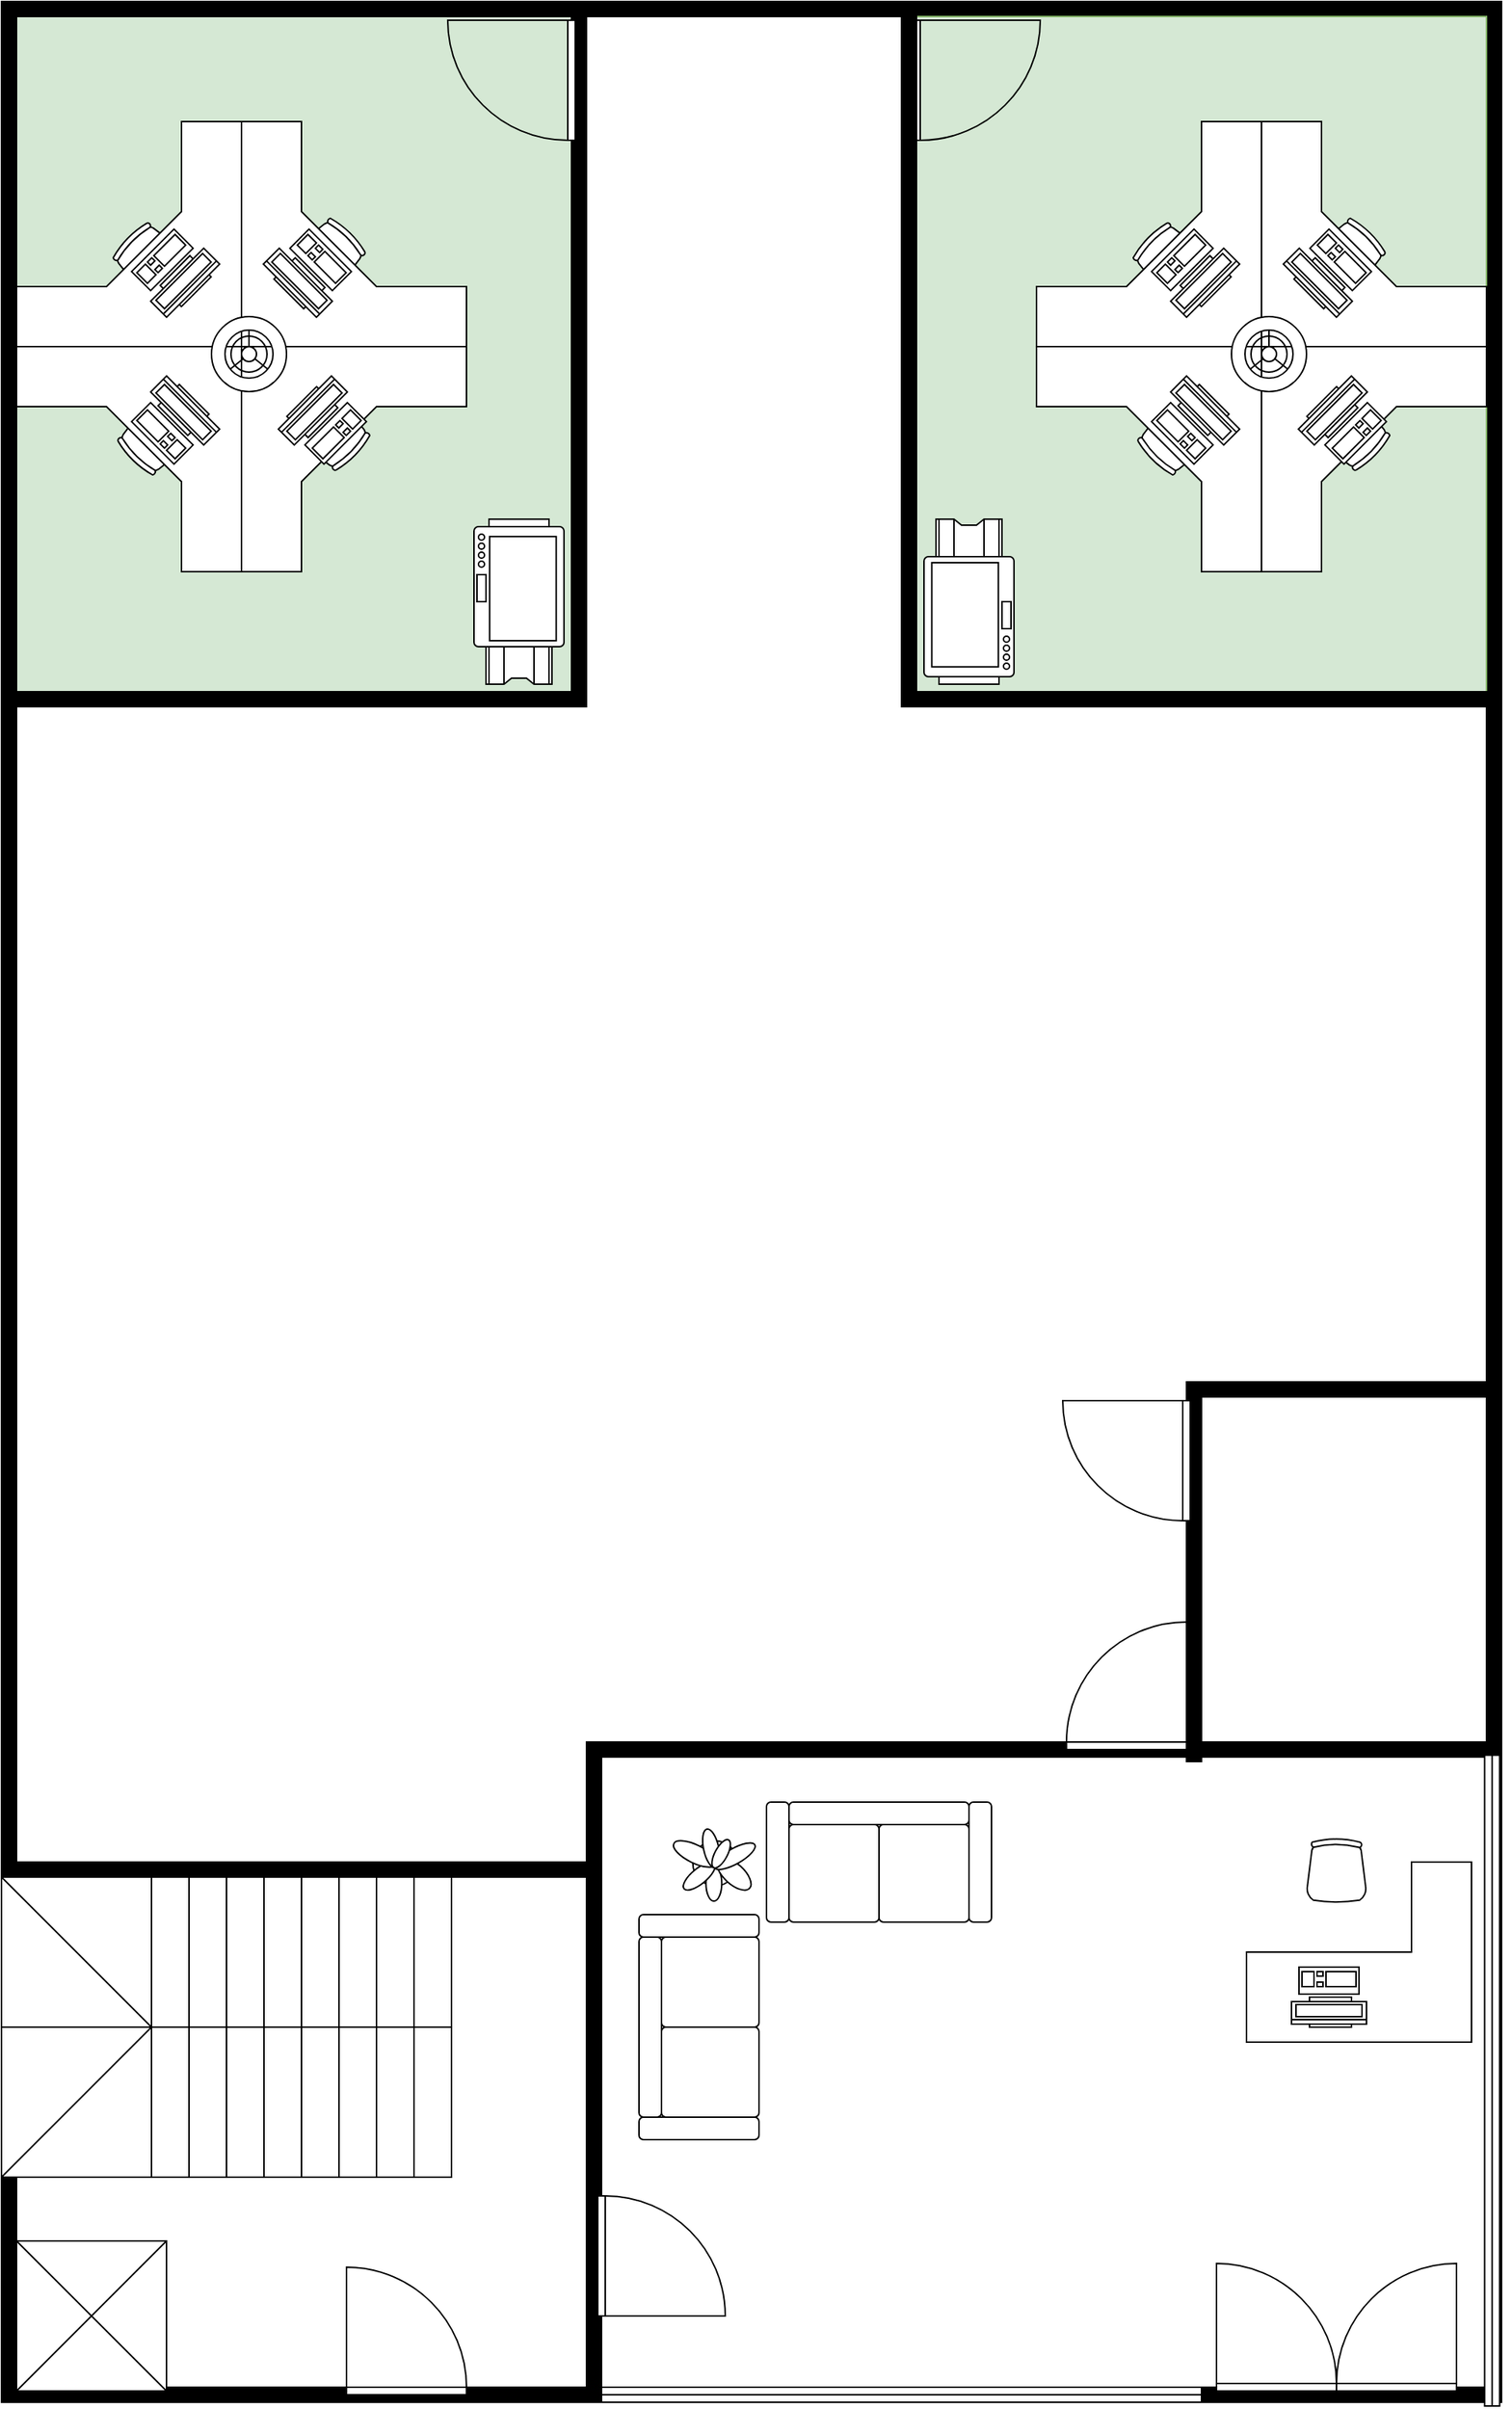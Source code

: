 <mxfile version="22.1.18" type="github">
  <diagram name="Page-1" id="4bd5d27a-524c-7e24-5d5f-89a86ee4fca1">
    <mxGraphModel dx="1273" dy="1714" grid="1" gridSize="10" guides="1" tooltips="1" connect="1" arrows="1" fold="1" page="1" pageScale="1" pageWidth="1100" pageHeight="850" background="none" math="0" shadow="0">
      <root>
        <mxCell id="0" />
        <mxCell id="1" parent="0" />
        <mxCell id="b0zFCqW9HWxMV5RH-Vs3-46" value="" style="rounded=0;whiteSpace=wrap;html=1;fillColor=#d5e8d4;strokeColor=#82b366;" vertex="1" parent="1">
          <mxGeometry x="240" y="-830" width="380" height="450" as="geometry" />
        </mxCell>
        <mxCell id="b0zFCqW9HWxMV5RH-Vs3-1" value="" style="verticalLabelPosition=bottom;html=1;verticalAlign=top;align=center;shape=mxgraph.floorplan.wallCorner;fillColor=strokeColor;" vertex="1" parent="1">
          <mxGeometry x="240" y="-840" width="1000" height="1600" as="geometry" />
        </mxCell>
        <mxCell id="b0zFCqW9HWxMV5RH-Vs3-4" value="" style="verticalLabelPosition=bottom;html=1;verticalAlign=top;align=center;shape=mxgraph.floorplan.wallCorner;fillColor=strokeColor;direction=west" vertex="1" parent="1">
          <mxGeometry x="250" y="-830" width="990" height="1590" as="geometry" />
        </mxCell>
        <mxCell id="b0zFCqW9HWxMV5RH-Vs3-6" value="" style="verticalLabelPosition=bottom;html=1;verticalAlign=top;align=center;shape=mxgraph.floorplan.doorDouble;aspect=fixed;rotation=-180;" vertex="1" parent="1">
          <mxGeometry x="1050" y="667.5" width="160" height="85" as="geometry" />
        </mxCell>
        <mxCell id="b0zFCqW9HWxMV5RH-Vs3-7" value="" style="verticalLabelPosition=bottom;html=1;verticalAlign=top;align=center;shape=mxgraph.floorplan.stairsRest;rotation=-180;" vertex="1" parent="1">
          <mxGeometry x="240" y="410" width="300" height="200" as="geometry" />
        </mxCell>
        <mxCell id="b0zFCqW9HWxMV5RH-Vs3-8" value="" style="verticalLabelPosition=bottom;html=1;verticalAlign=top;align=center;shape=mxgraph.floorplan.wall;fillColor=strokeColor;direction=south;" vertex="1" parent="1">
          <mxGeometry x="630" y="525" width="10" height="235" as="geometry" />
        </mxCell>
        <mxCell id="b0zFCqW9HWxMV5RH-Vs3-9" value="" style="verticalLabelPosition=bottom;html=1;verticalAlign=top;align=center;shape=mxgraph.floorplan.wall;fillColor=strokeColor;" vertex="1" parent="1">
          <mxGeometry x="240" y="400" width="390" height="10" as="geometry" />
        </mxCell>
        <mxCell id="b0zFCqW9HWxMV5RH-Vs3-10" value="" style="verticalLabelPosition=bottom;html=1;verticalAlign=top;align=center;shape=mxgraph.floorplan.doorLeft;aspect=fixed;rotation=-90;" vertex="1" parent="1">
          <mxGeometry x="640" y="620" width="80" height="85" as="geometry" />
        </mxCell>
        <mxCell id="b0zFCqW9HWxMV5RH-Vs3-11" value="" style="verticalLabelPosition=bottom;html=1;verticalAlign=top;align=center;shape=mxgraph.floorplan.wallCorner;fillColor=strokeColor;" vertex="1" parent="1">
          <mxGeometry x="630" y="320" width="600" height="220" as="geometry" />
        </mxCell>
        <mxCell id="b0zFCqW9HWxMV5RH-Vs3-12" value="" style="verticalLabelPosition=bottom;html=1;verticalAlign=top;align=center;shape=mxgraph.floorplan.desk_corner_2;rotation=-180;" vertex="1" parent="1">
          <mxGeometry x="1070" y="400" width="150" height="120" as="geometry" />
        </mxCell>
        <mxCell id="b0zFCqW9HWxMV5RH-Vs3-13" value="" style="verticalLabelPosition=bottom;html=1;verticalAlign=top;align=center;shape=mxgraph.floorplan.couch;rotation=0;" vertex="1" parent="1">
          <mxGeometry x="750" y="360" width="150" height="80" as="geometry" />
        </mxCell>
        <mxCell id="b0zFCqW9HWxMV5RH-Vs3-14" value="" style="verticalLabelPosition=bottom;html=1;verticalAlign=top;align=center;shape=mxgraph.floorplan.elevator;" vertex="1" parent="1">
          <mxGeometry x="250" y="652.5" width="100" height="100" as="geometry" />
        </mxCell>
        <mxCell id="b0zFCqW9HWxMV5RH-Vs3-15" value="" style="verticalLabelPosition=bottom;html=1;verticalAlign=top;align=center;shape=mxgraph.floorplan.doorRight;aspect=fixed;rotation=-180;" vertex="1" parent="1">
          <mxGeometry x="470" y="670" width="80" height="85" as="geometry" />
        </mxCell>
        <mxCell id="b0zFCqW9HWxMV5RH-Vs3-16" value="" style="verticalLabelPosition=bottom;html=1;verticalAlign=top;align=center;shape=mxgraph.floorplan.couch;rotation=-90;" vertex="1" parent="1">
          <mxGeometry x="630" y="470" width="150" height="80" as="geometry" />
        </mxCell>
        <mxCell id="b0zFCqW9HWxMV5RH-Vs3-17" value="" style="verticalLabelPosition=bottom;html=1;verticalAlign=top;align=center;shape=mxgraph.floorplan.doorLeft;aspect=fixed;rotation=-180;" vertex="1" parent="1">
          <mxGeometry x="950" y="240" width="80" height="85" as="geometry" />
        </mxCell>
        <mxCell id="b0zFCqW9HWxMV5RH-Vs3-18" value="" style="verticalLabelPosition=bottom;html=1;verticalAlign=top;align=center;shape=mxgraph.floorplan.office_chair;" vertex="1" parent="1">
          <mxGeometry x="1110" y="384" width="40" height="43" as="geometry" />
        </mxCell>
        <mxCell id="b0zFCqW9HWxMV5RH-Vs3-19" value="" style="verticalLabelPosition=bottom;html=1;verticalAlign=top;align=center;shape=mxgraph.floorplan.wallCorner;fillColor=strokeColor;" vertex="1" parent="1">
          <mxGeometry x="1030" y="80" width="200" height="253" as="geometry" />
        </mxCell>
        <mxCell id="b0zFCqW9HWxMV5RH-Vs3-20" value="" style="verticalLabelPosition=bottom;html=1;verticalAlign=top;align=center;shape=mxgraph.floorplan.doorLeft;aspect=fixed;rotation=90;" vertex="1" parent="1">
          <mxGeometry x="950" y="90" width="80" height="85" as="geometry" />
        </mxCell>
        <mxCell id="b0zFCqW9HWxMV5RH-Vs3-21" value="" style="verticalLabelPosition=bottom;html=1;verticalAlign=top;align=center;shape=mxgraph.floorplan.window;" vertex="1" parent="1">
          <mxGeometry x="640" y="750" width="400" height="10" as="geometry" />
        </mxCell>
        <mxCell id="b0zFCqW9HWxMV5RH-Vs3-22" value="" style="verticalLabelPosition=bottom;html=1;verticalAlign=top;align=center;shape=mxgraph.floorplan.window;rotation=90;" vertex="1" parent="1">
          <mxGeometry x="1016.88" y="534.38" width="433.75" height="22.5" as="geometry" />
        </mxCell>
        <mxCell id="b0zFCqW9HWxMV5RH-Vs3-23" value="" style="verticalLabelPosition=bottom;html=1;verticalAlign=top;align=center;shape=mxgraph.floorplan.workstation;rotation=-180;" vertex="1" parent="1">
          <mxGeometry x="1100" y="470" width="50" height="40" as="geometry" />
        </mxCell>
        <mxCell id="b0zFCqW9HWxMV5RH-Vs3-24" value="" style="verticalLabelPosition=bottom;html=1;verticalAlign=top;align=center;shape=mxgraph.floorplan.plant;" vertex="1" parent="1">
          <mxGeometry x="690" y="375" width="47" height="51" as="geometry" />
        </mxCell>
        <mxCell id="b0zFCqW9HWxMV5RH-Vs3-25" value="" style="verticalLabelPosition=bottom;html=1;verticalAlign=top;align=center;shape=mxgraph.floorplan.wallCorner;fillColor=strokeColor;direction=west" vertex="1" parent="1">
          <mxGeometry x="250" y="-830" width="380" height="460" as="geometry" />
        </mxCell>
        <mxCell id="b0zFCqW9HWxMV5RH-Vs3-29" value="" style="verticalLabelPosition=bottom;html=1;verticalAlign=top;align=center;shape=mxgraph.floorplan.desk_corner;rotation=-180;" vertex="1" parent="1">
          <mxGeometry x="250" y="-760" width="150" height="150" as="geometry" />
        </mxCell>
        <mxCell id="b0zFCqW9HWxMV5RH-Vs3-30" value="" style="verticalLabelPosition=bottom;html=1;verticalAlign=top;align=center;shape=mxgraph.floorplan.desk_corner;rotation=90;" vertex="1" parent="1">
          <mxGeometry x="250" y="-610" width="150" height="150" as="geometry" />
        </mxCell>
        <mxCell id="b0zFCqW9HWxMV5RH-Vs3-31" value="" style="verticalLabelPosition=bottom;html=1;verticalAlign=top;align=center;shape=mxgraph.floorplan.desk_corner;" vertex="1" parent="1">
          <mxGeometry x="400" y="-610" width="150" height="150" as="geometry" />
        </mxCell>
        <mxCell id="b0zFCqW9HWxMV5RH-Vs3-32" value="" style="verticalLabelPosition=bottom;html=1;verticalAlign=top;align=center;shape=mxgraph.floorplan.desk_corner;rotation=-90;" vertex="1" parent="1">
          <mxGeometry x="400" y="-760" width="150" height="150" as="geometry" />
        </mxCell>
        <mxCell id="b0zFCqW9HWxMV5RH-Vs3-33" value="" style="verticalLabelPosition=bottom;html=1;verticalAlign=top;align=center;shape=mxgraph.floorplan.doorLeft;aspect=fixed;rotation=90;" vertex="1" parent="1">
          <mxGeometry x="540" y="-830" width="80" height="85" as="geometry" />
        </mxCell>
        <mxCell id="b0zFCqW9HWxMV5RH-Vs3-34" value="" style="verticalLabelPosition=bottom;html=1;verticalAlign=top;align=center;shape=mxgraph.floorplan.floor_lamp;" vertex="1" parent="1">
          <mxGeometry x="380" y="-630" width="50" height="50" as="geometry" />
        </mxCell>
        <mxCell id="b0zFCqW9HWxMV5RH-Vs3-36" value="" style="verticalLabelPosition=bottom;html=1;verticalAlign=top;align=center;shape=mxgraph.floorplan.copier;rotation=90;" vertex="1" parent="1">
          <mxGeometry x="530" y="-470" width="110" height="60" as="geometry" />
        </mxCell>
        <mxCell id="b0zFCqW9HWxMV5RH-Vs3-37" value="" style="verticalLabelPosition=bottom;html=1;verticalAlign=top;align=center;shape=mxgraph.floorplan.workstation;rotation=-135;" vertex="1" parent="1">
          <mxGeometry x="420" y="-680" width="50" height="40" as="geometry" />
        </mxCell>
        <mxCell id="b0zFCqW9HWxMV5RH-Vs3-38" value="" style="verticalLabelPosition=bottom;html=1;verticalAlign=top;align=center;shape=mxgraph.floorplan.workstation;rotation=-225;" vertex="1" parent="1">
          <mxGeometry x="330" y="-680" width="50" height="40" as="geometry" />
        </mxCell>
        <mxCell id="b0zFCqW9HWxMV5RH-Vs3-43" value="" style="verticalLabelPosition=bottom;html=1;verticalAlign=top;align=center;shape=mxgraph.floorplan.workstation;rotation=45;" vertex="1" parent="1">
          <mxGeometry x="330" y="-580" width="50" height="40" as="geometry" />
        </mxCell>
        <mxCell id="b0zFCqW9HWxMV5RH-Vs3-45" value="" style="verticalLabelPosition=bottom;html=1;verticalAlign=top;align=center;shape=mxgraph.floorplan.workstation;rotation=-45;" vertex="1" parent="1">
          <mxGeometry x="430" y="-580" width="50" height="40" as="geometry" />
        </mxCell>
        <mxCell id="b0zFCqW9HWxMV5RH-Vs3-47" value="" style="rounded=0;whiteSpace=wrap;html=1;fillColor=#d5e8d4;strokeColor=#82b366;" vertex="1" parent="1">
          <mxGeometry x="850" y="-830" width="380" height="450" as="geometry" />
        </mxCell>
        <mxCell id="b0zFCqW9HWxMV5RH-Vs3-49" value="" style="verticalLabelPosition=bottom;html=1;verticalAlign=top;align=center;shape=mxgraph.floorplan.desk_corner;rotation=-180;" vertex="1" parent="1">
          <mxGeometry x="930" y="-760" width="150" height="150" as="geometry" />
        </mxCell>
        <mxCell id="b0zFCqW9HWxMV5RH-Vs3-50" value="" style="verticalLabelPosition=bottom;html=1;verticalAlign=top;align=center;shape=mxgraph.floorplan.desk_corner;rotation=90;" vertex="1" parent="1">
          <mxGeometry x="930" y="-610" width="150" height="150" as="geometry" />
        </mxCell>
        <mxCell id="b0zFCqW9HWxMV5RH-Vs3-51" value="" style="verticalLabelPosition=bottom;html=1;verticalAlign=top;align=center;shape=mxgraph.floorplan.desk_corner;" vertex="1" parent="1">
          <mxGeometry x="1080" y="-610" width="150" height="150" as="geometry" />
        </mxCell>
        <mxCell id="b0zFCqW9HWxMV5RH-Vs3-52" value="" style="verticalLabelPosition=bottom;html=1;verticalAlign=top;align=center;shape=mxgraph.floorplan.desk_corner;rotation=-90;" vertex="1" parent="1">
          <mxGeometry x="1080" y="-760" width="150" height="150" as="geometry" />
        </mxCell>
        <mxCell id="b0zFCqW9HWxMV5RH-Vs3-54" value="" style="verticalLabelPosition=bottom;html=1;verticalAlign=top;align=center;shape=mxgraph.floorplan.floor_lamp;" vertex="1" parent="1">
          <mxGeometry x="1060" y="-630" width="50" height="50" as="geometry" />
        </mxCell>
        <mxCell id="b0zFCqW9HWxMV5RH-Vs3-55" value="" style="verticalLabelPosition=bottom;html=1;verticalAlign=top;align=center;shape=mxgraph.floorplan.copier;rotation=-90;" vertex="1" parent="1">
          <mxGeometry x="830" y="-470" width="110" height="60" as="geometry" />
        </mxCell>
        <mxCell id="b0zFCqW9HWxMV5RH-Vs3-56" value="" style="verticalLabelPosition=bottom;html=1;verticalAlign=top;align=center;shape=mxgraph.floorplan.workstation;rotation=-135;" vertex="1" parent="1">
          <mxGeometry x="1100" y="-680" width="50" height="40" as="geometry" />
        </mxCell>
        <mxCell id="b0zFCqW9HWxMV5RH-Vs3-57" value="" style="verticalLabelPosition=bottom;html=1;verticalAlign=top;align=center;shape=mxgraph.floorplan.workstation;rotation=-225;" vertex="1" parent="1">
          <mxGeometry x="1010" y="-680" width="50" height="40" as="geometry" />
        </mxCell>
        <mxCell id="b0zFCqW9HWxMV5RH-Vs3-58" value="" style="verticalLabelPosition=bottom;html=1;verticalAlign=top;align=center;shape=mxgraph.floorplan.workstation;rotation=45;" vertex="1" parent="1">
          <mxGeometry x="1010" y="-580" width="50" height="40" as="geometry" />
        </mxCell>
        <mxCell id="b0zFCqW9HWxMV5RH-Vs3-59" value="" style="verticalLabelPosition=bottom;html=1;verticalAlign=top;align=center;shape=mxgraph.floorplan.workstation;rotation=-45;" vertex="1" parent="1">
          <mxGeometry x="1110" y="-580" width="50" height="40" as="geometry" />
        </mxCell>
        <mxCell id="b0zFCqW9HWxMV5RH-Vs3-60" value="" style="verticalLabelPosition=bottom;html=1;verticalAlign=top;align=center;shape=mxgraph.floorplan.doorRight;aspect=fixed;rotation=-90;" vertex="1" parent="1">
          <mxGeometry x="850" y="-830" width="80" height="85" as="geometry" />
        </mxCell>
        <mxCell id="b0zFCqW9HWxMV5RH-Vs3-61" value="" style="verticalLabelPosition=bottom;html=1;verticalAlign=top;align=center;shape=mxgraph.floorplan.wallCorner;fillColor=strokeColor;direction=north" vertex="1" parent="1">
          <mxGeometry x="840" y="-830" width="390" height="460" as="geometry" />
        </mxCell>
      </root>
    </mxGraphModel>
  </diagram>
</mxfile>
